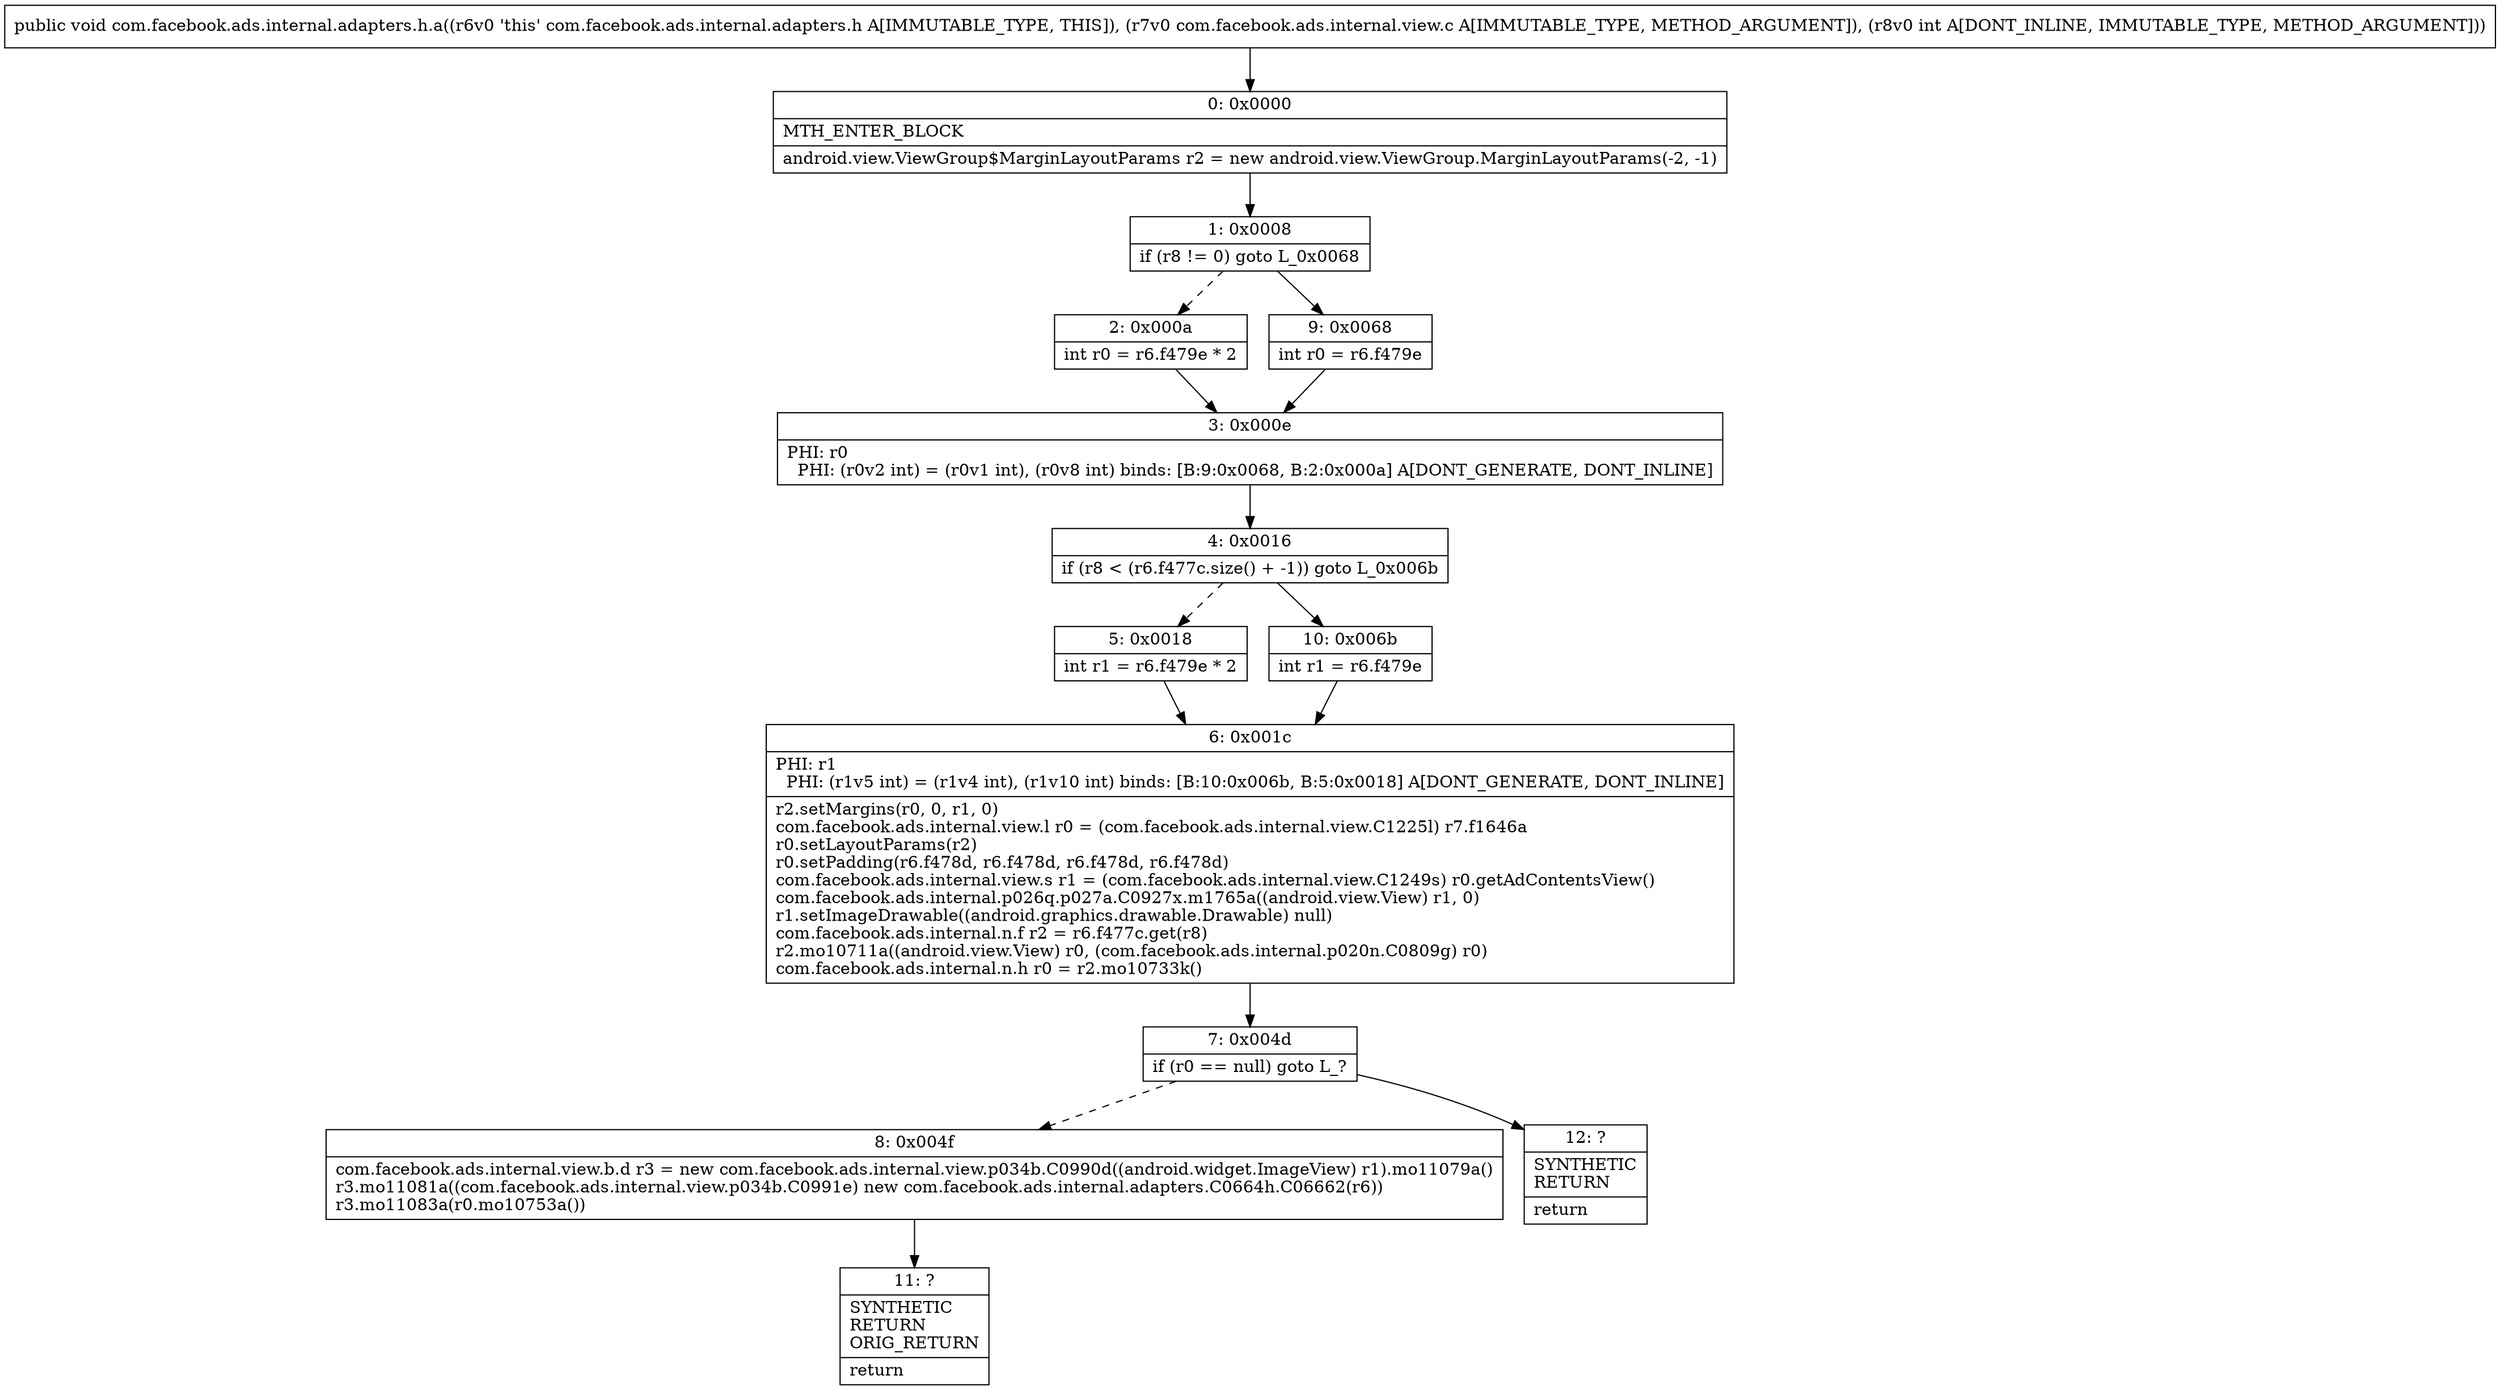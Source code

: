 digraph "CFG forcom.facebook.ads.internal.adapters.h.a(Lcom\/facebook\/ads\/internal\/view\/c;I)V" {
Node_0 [shape=record,label="{0\:\ 0x0000|MTH_ENTER_BLOCK\l|android.view.ViewGroup$MarginLayoutParams r2 = new android.view.ViewGroup.MarginLayoutParams(\-2, \-1)\l}"];
Node_1 [shape=record,label="{1\:\ 0x0008|if (r8 != 0) goto L_0x0068\l}"];
Node_2 [shape=record,label="{2\:\ 0x000a|int r0 = r6.f479e * 2\l}"];
Node_3 [shape=record,label="{3\:\ 0x000e|PHI: r0 \l  PHI: (r0v2 int) = (r0v1 int), (r0v8 int) binds: [B:9:0x0068, B:2:0x000a] A[DONT_GENERATE, DONT_INLINE]\l}"];
Node_4 [shape=record,label="{4\:\ 0x0016|if (r8 \< (r6.f477c.size() + \-1)) goto L_0x006b\l}"];
Node_5 [shape=record,label="{5\:\ 0x0018|int r1 = r6.f479e * 2\l}"];
Node_6 [shape=record,label="{6\:\ 0x001c|PHI: r1 \l  PHI: (r1v5 int) = (r1v4 int), (r1v10 int) binds: [B:10:0x006b, B:5:0x0018] A[DONT_GENERATE, DONT_INLINE]\l|r2.setMargins(r0, 0, r1, 0)\lcom.facebook.ads.internal.view.l r0 = (com.facebook.ads.internal.view.C1225l) r7.f1646a\lr0.setLayoutParams(r2)\lr0.setPadding(r6.f478d, r6.f478d, r6.f478d, r6.f478d)\lcom.facebook.ads.internal.view.s r1 = (com.facebook.ads.internal.view.C1249s) r0.getAdContentsView()\lcom.facebook.ads.internal.p026q.p027a.C0927x.m1765a((android.view.View) r1, 0)\lr1.setImageDrawable((android.graphics.drawable.Drawable) null)\lcom.facebook.ads.internal.n.f r2 = r6.f477c.get(r8)\lr2.mo10711a((android.view.View) r0, (com.facebook.ads.internal.p020n.C0809g) r0)\lcom.facebook.ads.internal.n.h r0 = r2.mo10733k()\l}"];
Node_7 [shape=record,label="{7\:\ 0x004d|if (r0 == null) goto L_?\l}"];
Node_8 [shape=record,label="{8\:\ 0x004f|com.facebook.ads.internal.view.b.d r3 = new com.facebook.ads.internal.view.p034b.C0990d((android.widget.ImageView) r1).mo11079a()\lr3.mo11081a((com.facebook.ads.internal.view.p034b.C0991e) new com.facebook.ads.internal.adapters.C0664h.C06662(r6))\lr3.mo11083a(r0.mo10753a())\l}"];
Node_9 [shape=record,label="{9\:\ 0x0068|int r0 = r6.f479e\l}"];
Node_10 [shape=record,label="{10\:\ 0x006b|int r1 = r6.f479e\l}"];
Node_11 [shape=record,label="{11\:\ ?|SYNTHETIC\lRETURN\lORIG_RETURN\l|return\l}"];
Node_12 [shape=record,label="{12\:\ ?|SYNTHETIC\lRETURN\l|return\l}"];
MethodNode[shape=record,label="{public void com.facebook.ads.internal.adapters.h.a((r6v0 'this' com.facebook.ads.internal.adapters.h A[IMMUTABLE_TYPE, THIS]), (r7v0 com.facebook.ads.internal.view.c A[IMMUTABLE_TYPE, METHOD_ARGUMENT]), (r8v0 int A[DONT_INLINE, IMMUTABLE_TYPE, METHOD_ARGUMENT])) }"];
MethodNode -> Node_0;
Node_0 -> Node_1;
Node_1 -> Node_2[style=dashed];
Node_1 -> Node_9;
Node_2 -> Node_3;
Node_3 -> Node_4;
Node_4 -> Node_5[style=dashed];
Node_4 -> Node_10;
Node_5 -> Node_6;
Node_6 -> Node_7;
Node_7 -> Node_8[style=dashed];
Node_7 -> Node_12;
Node_8 -> Node_11;
Node_9 -> Node_3;
Node_10 -> Node_6;
}

